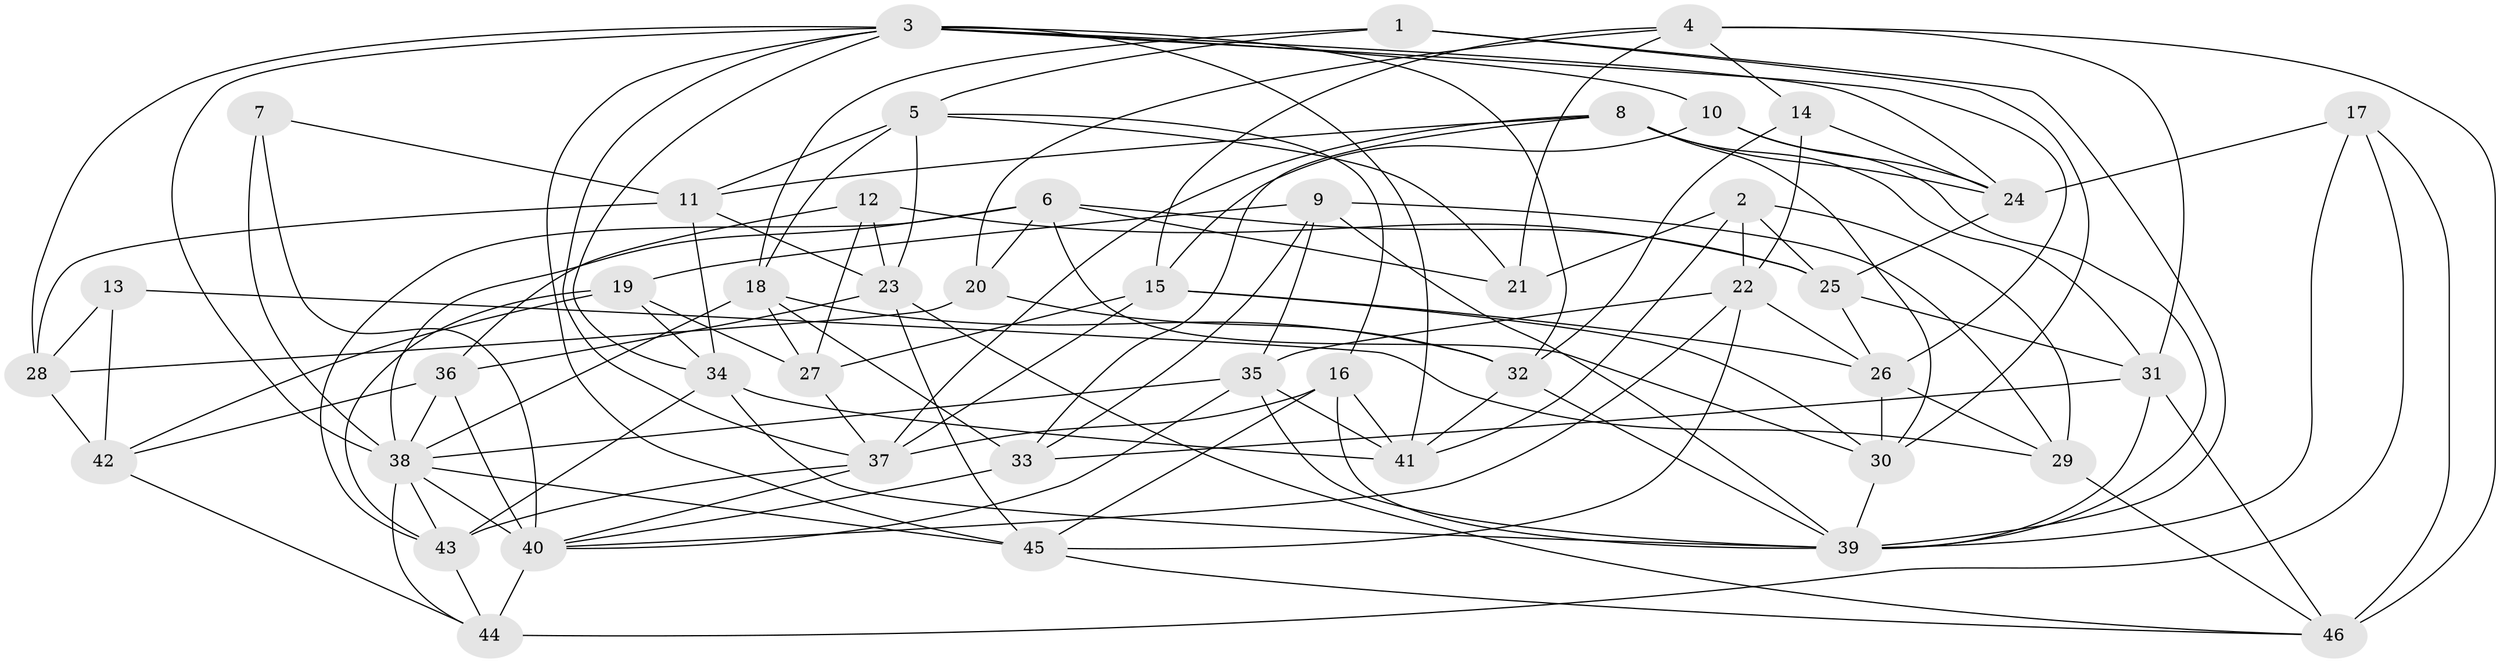 // original degree distribution, {4: 1.0}
// Generated by graph-tools (version 1.1) at 2025/26/03/09/25 03:26:54]
// undirected, 46 vertices, 130 edges
graph export_dot {
graph [start="1"]
  node [color=gray90,style=filled];
  1;
  2;
  3;
  4;
  5;
  6;
  7;
  8;
  9;
  10;
  11;
  12;
  13;
  14;
  15;
  16;
  17;
  18;
  19;
  20;
  21;
  22;
  23;
  24;
  25;
  26;
  27;
  28;
  29;
  30;
  31;
  32;
  33;
  34;
  35;
  36;
  37;
  38;
  39;
  40;
  41;
  42;
  43;
  44;
  45;
  46;
  1 -- 5 [weight=1.0];
  1 -- 18 [weight=1.0];
  1 -- 30 [weight=1.0];
  1 -- 39 [weight=1.0];
  2 -- 21 [weight=1.0];
  2 -- 22 [weight=1.0];
  2 -- 25 [weight=1.0];
  2 -- 29 [weight=2.0];
  2 -- 41 [weight=1.0];
  3 -- 10 [weight=1.0];
  3 -- 24 [weight=1.0];
  3 -- 26 [weight=1.0];
  3 -- 28 [weight=1.0];
  3 -- 32 [weight=1.0];
  3 -- 34 [weight=1.0];
  3 -- 37 [weight=1.0];
  3 -- 38 [weight=1.0];
  3 -- 41 [weight=1.0];
  3 -- 45 [weight=1.0];
  4 -- 14 [weight=1.0];
  4 -- 15 [weight=1.0];
  4 -- 20 [weight=1.0];
  4 -- 21 [weight=1.0];
  4 -- 31 [weight=1.0];
  4 -- 46 [weight=1.0];
  5 -- 11 [weight=1.0];
  5 -- 16 [weight=1.0];
  5 -- 18 [weight=1.0];
  5 -- 21 [weight=1.0];
  5 -- 23 [weight=1.0];
  6 -- 20 [weight=1.0];
  6 -- 21 [weight=1.0];
  6 -- 25 [weight=1.0];
  6 -- 30 [weight=1.0];
  6 -- 38 [weight=1.0];
  6 -- 43 [weight=1.0];
  7 -- 11 [weight=1.0];
  7 -- 38 [weight=1.0];
  7 -- 40 [weight=2.0];
  8 -- 11 [weight=1.0];
  8 -- 24 [weight=1.0];
  8 -- 30 [weight=1.0];
  8 -- 31 [weight=1.0];
  8 -- 33 [weight=1.0];
  8 -- 37 [weight=1.0];
  9 -- 19 [weight=1.0];
  9 -- 29 [weight=1.0];
  9 -- 33 [weight=2.0];
  9 -- 35 [weight=1.0];
  9 -- 39 [weight=1.0];
  10 -- 15 [weight=1.0];
  10 -- 24 [weight=1.0];
  10 -- 39 [weight=1.0];
  11 -- 23 [weight=1.0];
  11 -- 28 [weight=1.0];
  11 -- 34 [weight=1.0];
  12 -- 23 [weight=1.0];
  12 -- 25 [weight=1.0];
  12 -- 27 [weight=1.0];
  12 -- 36 [weight=1.0];
  13 -- 28 [weight=2.0];
  13 -- 29 [weight=1.0];
  13 -- 42 [weight=1.0];
  14 -- 22 [weight=1.0];
  14 -- 24 [weight=1.0];
  14 -- 32 [weight=1.0];
  15 -- 26 [weight=1.0];
  15 -- 27 [weight=1.0];
  15 -- 30 [weight=1.0];
  15 -- 37 [weight=1.0];
  16 -- 37 [weight=2.0];
  16 -- 39 [weight=1.0];
  16 -- 41 [weight=1.0];
  16 -- 45 [weight=1.0];
  17 -- 24 [weight=1.0];
  17 -- 39 [weight=1.0];
  17 -- 44 [weight=1.0];
  17 -- 46 [weight=1.0];
  18 -- 27 [weight=1.0];
  18 -- 32 [weight=1.0];
  18 -- 33 [weight=1.0];
  18 -- 38 [weight=1.0];
  19 -- 27 [weight=2.0];
  19 -- 34 [weight=1.0];
  19 -- 42 [weight=1.0];
  19 -- 43 [weight=1.0];
  20 -- 28 [weight=1.0];
  20 -- 32 [weight=1.0];
  22 -- 26 [weight=1.0];
  22 -- 35 [weight=1.0];
  22 -- 40 [weight=1.0];
  22 -- 45 [weight=1.0];
  23 -- 36 [weight=1.0];
  23 -- 45 [weight=1.0];
  23 -- 46 [weight=1.0];
  24 -- 25 [weight=1.0];
  25 -- 26 [weight=1.0];
  25 -- 31 [weight=1.0];
  26 -- 29 [weight=1.0];
  26 -- 30 [weight=1.0];
  27 -- 37 [weight=1.0];
  28 -- 42 [weight=1.0];
  29 -- 46 [weight=1.0];
  30 -- 39 [weight=1.0];
  31 -- 33 [weight=1.0];
  31 -- 39 [weight=1.0];
  31 -- 46 [weight=1.0];
  32 -- 39 [weight=1.0];
  32 -- 41 [weight=1.0];
  33 -- 40 [weight=1.0];
  34 -- 39 [weight=1.0];
  34 -- 41 [weight=1.0];
  34 -- 43 [weight=1.0];
  35 -- 38 [weight=1.0];
  35 -- 39 [weight=1.0];
  35 -- 40 [weight=1.0];
  35 -- 41 [weight=1.0];
  36 -- 38 [weight=1.0];
  36 -- 40 [weight=1.0];
  36 -- 42 [weight=2.0];
  37 -- 40 [weight=1.0];
  37 -- 43 [weight=1.0];
  38 -- 40 [weight=1.0];
  38 -- 43 [weight=1.0];
  38 -- 44 [weight=1.0];
  38 -- 45 [weight=1.0];
  40 -- 44 [weight=2.0];
  42 -- 44 [weight=1.0];
  43 -- 44 [weight=1.0];
  45 -- 46 [weight=1.0];
}
